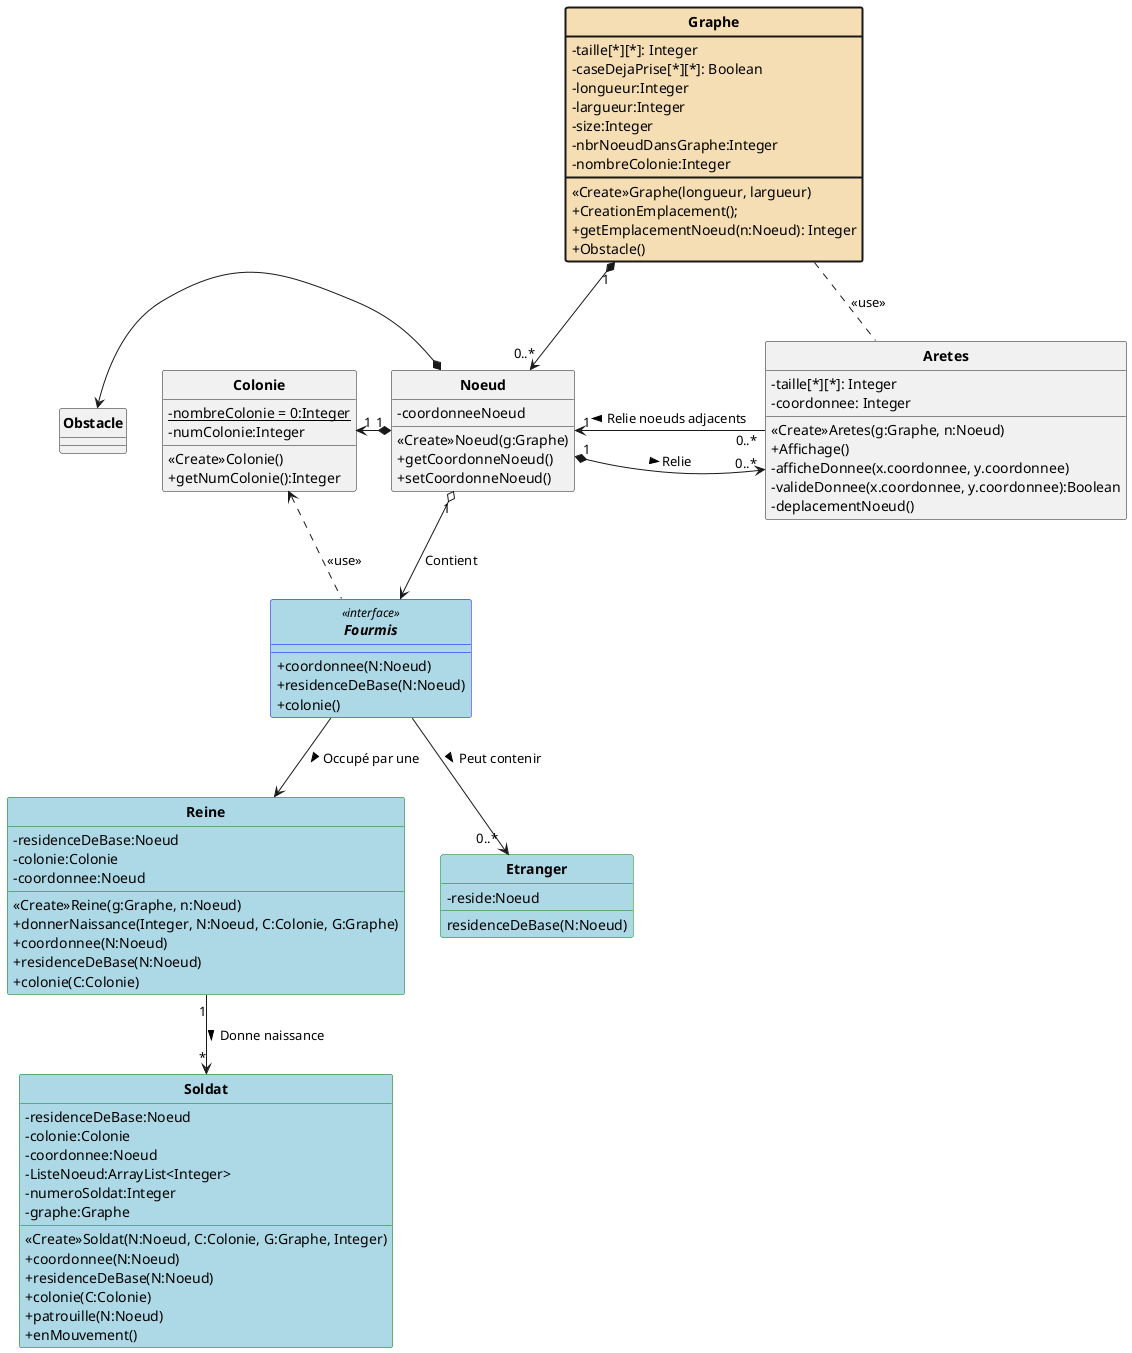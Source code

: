 @startuml
'https://plantuml.com/class-diagram

skinparam style strictuml
skinparam classAttributeIconSize 0
skinparam classFontStyle Bold
hide enum methods

class Graphe #back:Wheat;line.bold {
    -taille[*][*]: Integer
    -caseDejaPrise[*][*]: Boolean
    -longueur:Integer
    -largueur:Integer
    -size:Integer
    -nbrNoeudDansGraphe:Integer
    -nombreColonie:Integer

    <<Create>>Graphe(longueur, largueur)
    +CreationEmplacement();
    +getEmplacementNoeud(n:Noeud): Integer
    +Obstacle()
}


class Noeud{
    -coordonneeNoeud

    <<Create>>Noeud(g:Graphe)
    +getCoordonneNoeud()
    +setCoordonneNoeud()
}

class Aretes {
    -taille[*][*]: Integer
    -coordonnee: Integer

    <<Create>>Aretes(g:Graphe, n:Noeud)
    +Affichage()
    -afficheDonnee(x.coordonnee, y.coordonnee)
    -valideDonnee(x.coordonnee, y.coordonnee):Boolean
    -deplacementNoeud()
}

class Colonie {
    -{static} nombreColonie = 0:Integer
    -numColonie:Integer
    <<Create>>Colonie()
    +getNumColonie():Integer
}

class Obstacle {

}

interface Fourmis <<interface>> #lightblue;line:blue {
    +coordonnee(N:Noeud)
    +residenceDeBase(N:Noeud)
    +colonie()
}
class Reine #lightblue;line:green {
    -residenceDeBase:Noeud
    -colonie:Colonie
    -coordonnee:Noeud

    <<Create>>Reine(g:Graphe, n:Noeud)
    +donnerNaissance(Integer, N:Noeud, C:Colonie, G:Graphe)
    +coordonnee(N:Noeud)
    +residenceDeBase(N:Noeud)
    +colonie(C:Colonie)
}

class Soldat #lightblue;line:green {
    -residenceDeBase:Noeud
    -colonie:Colonie
    -coordonnee:Noeud
    -ListeNoeud:ArrayList<Integer>
    -numeroSoldat:Integer
    -graphe:Graphe

    <<Create>>Soldat(N:Noeud, C:Colonie, G:Graphe, Integer)
    +coordonnee(N:Noeud)
    +residenceDeBase(N:Noeud)
    +colonie(C:Colonie)
    +patrouille(N:Noeud)
    +enMouvement()
}

class Etranger #lightblue;line:green{
    -reside:Noeud
    residenceDeBase(N:Noeud)
}


Graphe "1" *--> "0..*" Noeud

Noeud "\n1" *-> "0..*" Aretes : \n Relie  >
Aretes "0..*" -> "1" Noeud : Relie noeuds adjacents >

Graphe .. Aretes : <<use>>
Noeud "1" *-left> "1" Colonie
Noeud *-left> Obstacle
Colonie <.. Fourmis : <<use>>
Noeud "1" o--> Fourmis : Contient
Fourmis --> Reine : Occupé par une >
Fourmis --> "\t\t0..*" Etranger : Peut contenir >
Reine "1" --> "*" Soldat : Donne naissance >

@enduml
